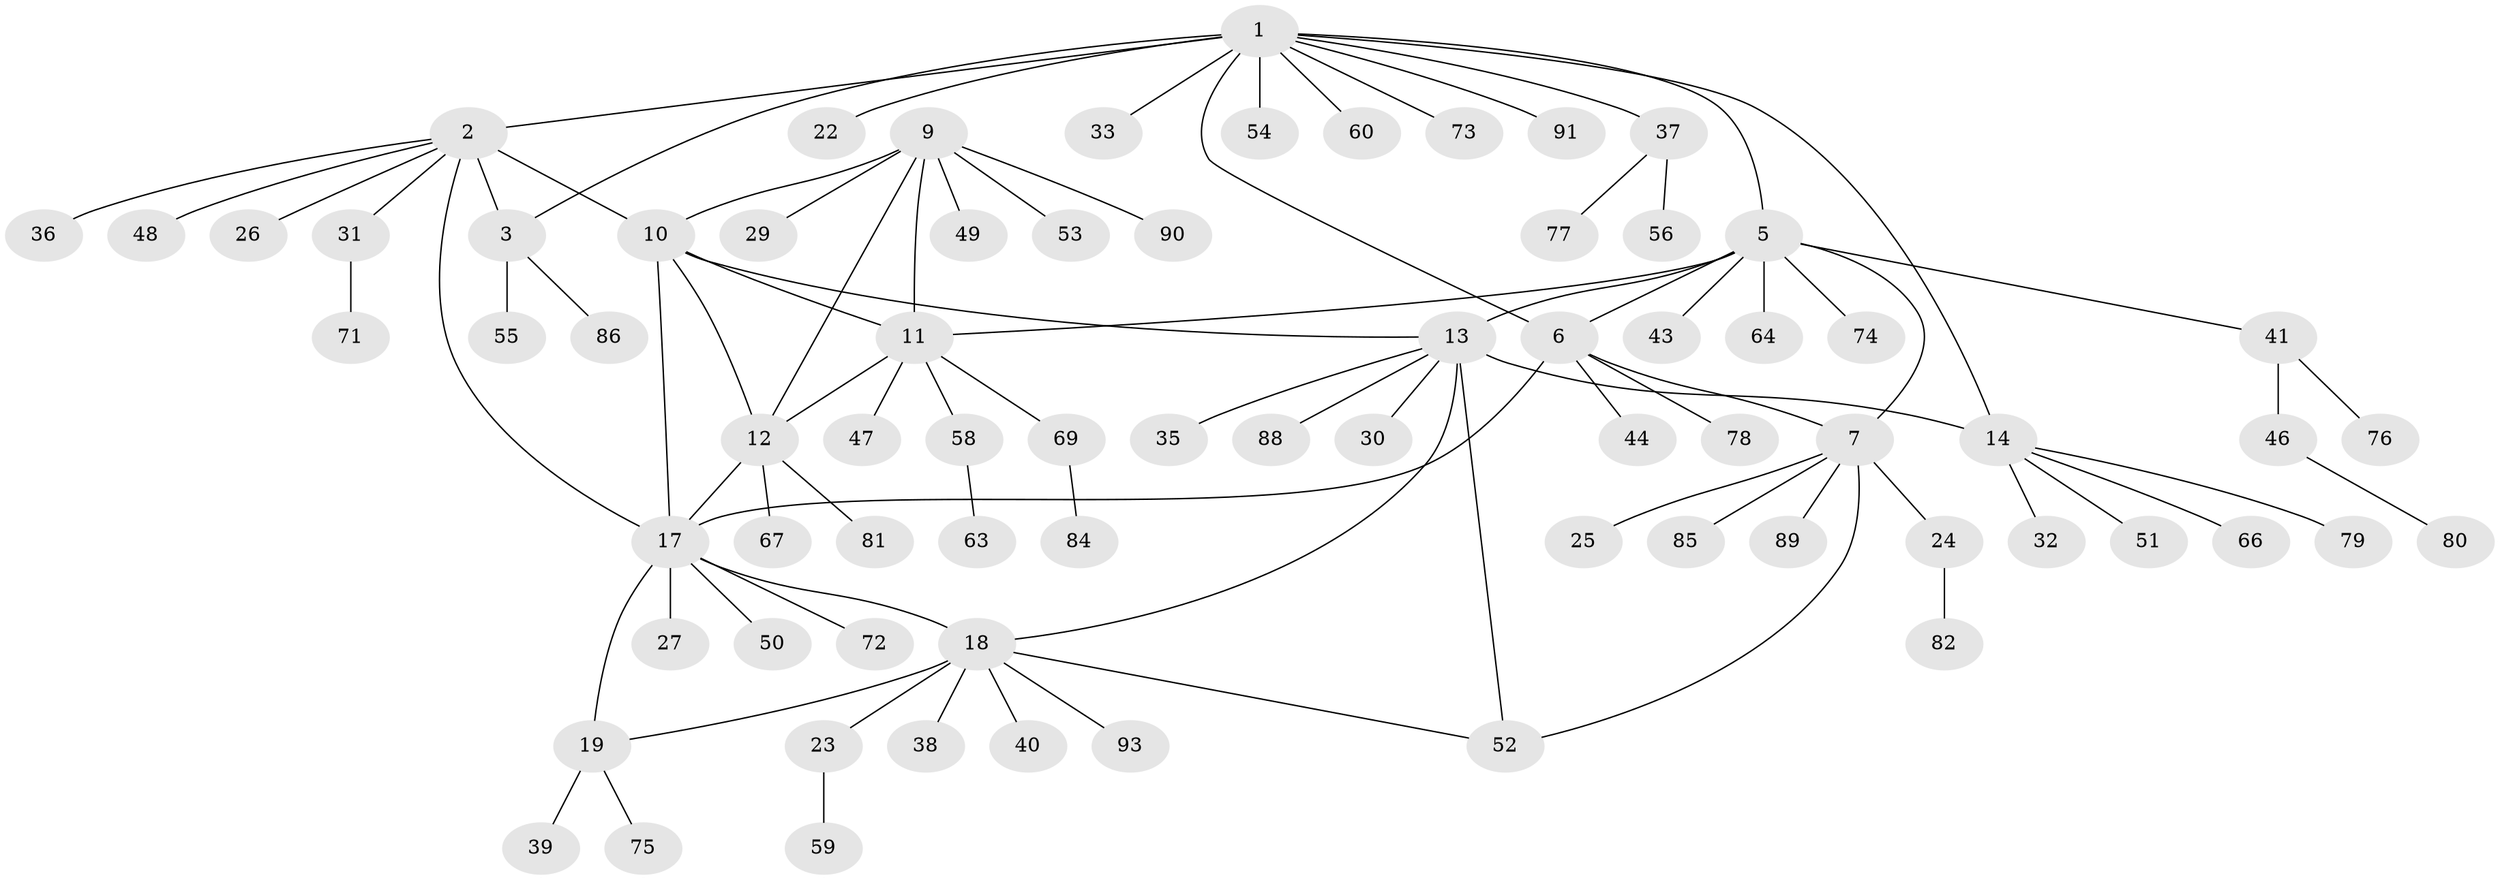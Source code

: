 // Generated by graph-tools (version 1.1) at 2025/52/02/27/25 19:52:14]
// undirected, 74 vertices, 89 edges
graph export_dot {
graph [start="1"]
  node [color=gray90,style=filled];
  1 [super="+87"];
  2 [super="+4"];
  3 [super="+61"];
  5 [super="+8"];
  6 [super="+34"];
  7 [super="+57"];
  9 [super="+68"];
  10;
  11 [super="+28"];
  12 [super="+21"];
  13 [super="+16"];
  14 [super="+15"];
  17 [super="+20"];
  18 [super="+62"];
  19 [super="+42"];
  22;
  23;
  24 [super="+70"];
  25;
  26 [super="+45"];
  27;
  29;
  30;
  31;
  32;
  33 [super="+92"];
  35;
  36;
  37;
  38;
  39;
  40;
  41;
  43;
  44;
  46;
  47;
  48;
  49;
  50;
  51 [super="+83"];
  52 [super="+65"];
  53;
  54;
  55;
  56;
  58;
  59;
  60;
  63;
  64;
  66;
  67;
  69;
  71;
  72;
  73;
  74;
  75;
  76;
  77;
  78;
  79;
  80;
  81;
  82;
  84;
  85;
  86;
  88;
  89;
  90;
  91;
  93;
  1 -- 2 [weight=2];
  1 -- 3;
  1 -- 5;
  1 -- 14;
  1 -- 22;
  1 -- 33;
  1 -- 37;
  1 -- 54;
  1 -- 60;
  1 -- 73;
  1 -- 91;
  1 -- 6;
  2 -- 3 [weight=2];
  2 -- 10;
  2 -- 17;
  2 -- 36;
  2 -- 48;
  2 -- 26;
  2 -- 31;
  3 -- 55;
  3 -- 86;
  5 -- 6 [weight=2];
  5 -- 7 [weight=2];
  5 -- 41;
  5 -- 43;
  5 -- 64;
  5 -- 74;
  5 -- 11;
  5 -- 13;
  6 -- 7;
  6 -- 17;
  6 -- 44;
  6 -- 78;
  7 -- 24;
  7 -- 25;
  7 -- 85;
  7 -- 89;
  7 -- 52;
  9 -- 10;
  9 -- 11;
  9 -- 12;
  9 -- 29;
  9 -- 49;
  9 -- 53;
  9 -- 90;
  10 -- 11;
  10 -- 12;
  10 -- 13;
  10 -- 17;
  11 -- 12;
  11 -- 47;
  11 -- 58;
  11 -- 69;
  12 -- 67;
  12 -- 81;
  12 -- 17;
  13 -- 14 [weight=4];
  13 -- 18;
  13 -- 30;
  13 -- 35;
  13 -- 52;
  13 -- 88;
  14 -- 32;
  14 -- 66;
  14 -- 51;
  14 -- 79;
  17 -- 18 [weight=2];
  17 -- 19 [weight=2];
  17 -- 50;
  17 -- 72;
  17 -- 27;
  18 -- 19;
  18 -- 23;
  18 -- 38;
  18 -- 40;
  18 -- 52;
  18 -- 93;
  19 -- 39;
  19 -- 75;
  23 -- 59;
  24 -- 82;
  31 -- 71;
  37 -- 56;
  37 -- 77;
  41 -- 46;
  41 -- 76;
  46 -- 80;
  58 -- 63;
  69 -- 84;
}
